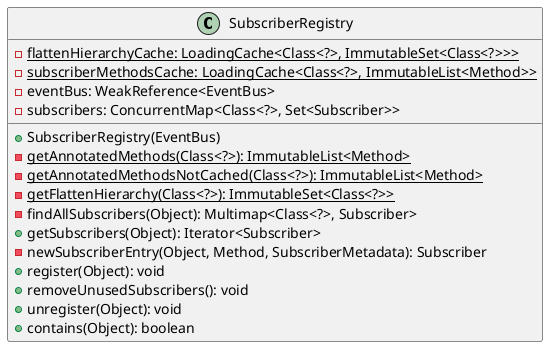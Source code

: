 @startuml

    class SubscriberRegistry {
        {static} -flattenHierarchyCache: LoadingCache<Class<?>, ImmutableSet<Class<?>>>
        {static} -subscriberMethodsCache: LoadingCache<Class<?>, ImmutableList<Method>>
        -eventBus: WeakReference<EventBus>
        -subscribers: ConcurrentMap<Class<?>, Set<Subscriber>>
        +SubscriberRegistry(EventBus)
        {static} -getAnnotatedMethods(Class<?>): ImmutableList<Method>
        {static} -getAnnotatedMethodsNotCached(Class<?>): ImmutableList<Method>
        {static} -getFlattenHierarchy(Class<?>): ImmutableSet<Class<?>>
        -findAllSubscribers(Object): Multimap<Class<?>, Subscriber>
        +getSubscribers(Object): Iterator<Subscriber>
        -newSubscriberEntry(Object, Method, SubscriberMetadata): Subscriber
        +register(Object): void
        +removeUnusedSubscribers(): void
        +unregister(Object): void
        +contains(Object): boolean
    }

@enduml
